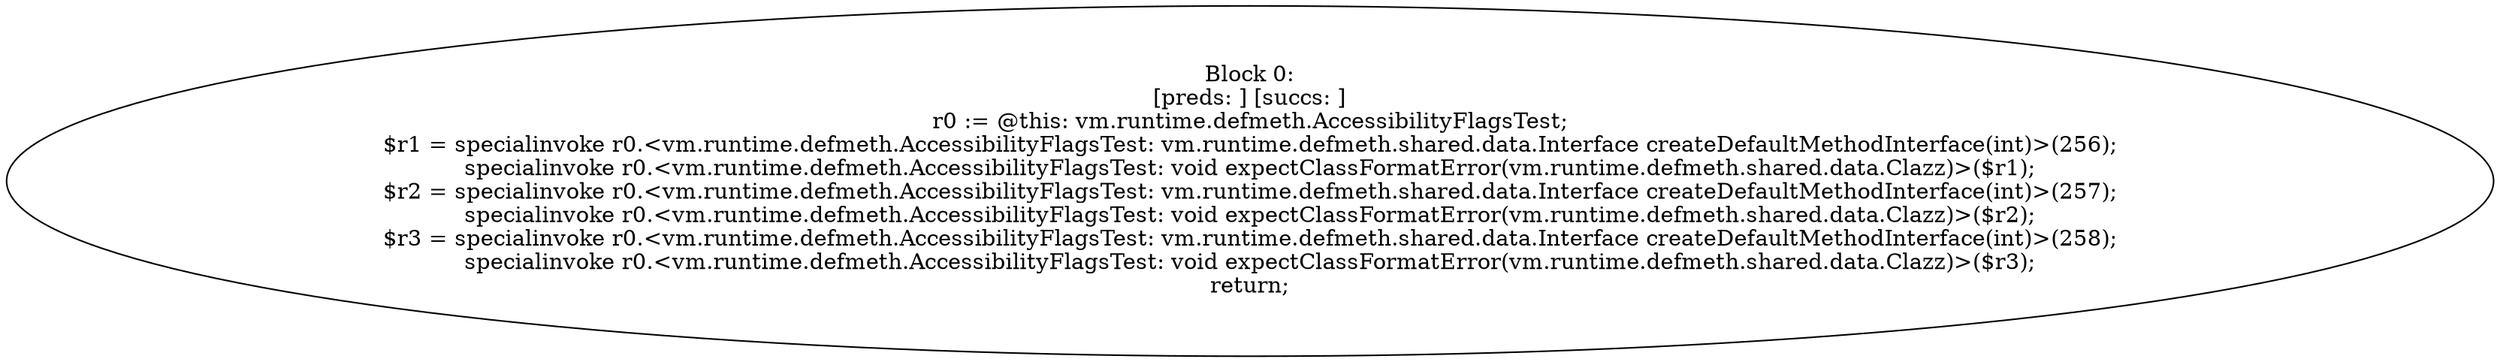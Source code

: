 digraph "unitGraph" {
    "Block 0:
[preds: ] [succs: ]
r0 := @this: vm.runtime.defmeth.AccessibilityFlagsTest;
$r1 = specialinvoke r0.<vm.runtime.defmeth.AccessibilityFlagsTest: vm.runtime.defmeth.shared.data.Interface createDefaultMethodInterface(int)>(256);
specialinvoke r0.<vm.runtime.defmeth.AccessibilityFlagsTest: void expectClassFormatError(vm.runtime.defmeth.shared.data.Clazz)>($r1);
$r2 = specialinvoke r0.<vm.runtime.defmeth.AccessibilityFlagsTest: vm.runtime.defmeth.shared.data.Interface createDefaultMethodInterface(int)>(257);
specialinvoke r0.<vm.runtime.defmeth.AccessibilityFlagsTest: void expectClassFormatError(vm.runtime.defmeth.shared.data.Clazz)>($r2);
$r3 = specialinvoke r0.<vm.runtime.defmeth.AccessibilityFlagsTest: vm.runtime.defmeth.shared.data.Interface createDefaultMethodInterface(int)>(258);
specialinvoke r0.<vm.runtime.defmeth.AccessibilityFlagsTest: void expectClassFormatError(vm.runtime.defmeth.shared.data.Clazz)>($r3);
return;
"
}
